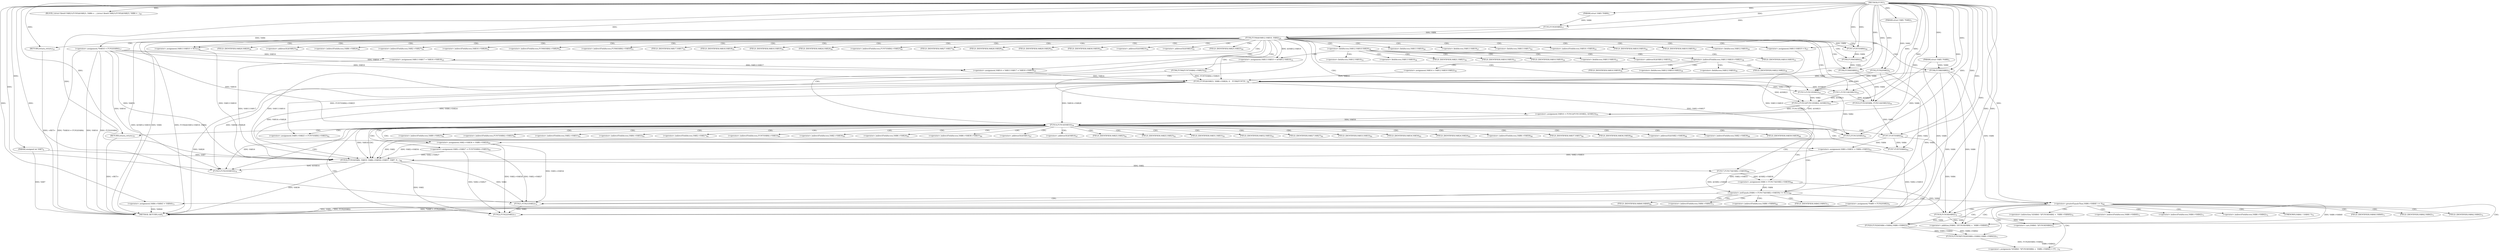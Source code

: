 digraph "FUN1" {  
"8" [label = <(METHOD,FUN1)<SUB>1</SUB>> ]
"227" [label = <(METHOD_RETURN,void)<SUB>1</SUB>> ]
"9" [label = <(PARAM,struct VAR1 *VAR2)<SUB>1</SUB>> ]
"10" [label = <(PARAM,struct VAR3 *VAR4)<SUB>1</SUB>> ]
"11" [label = <(PARAM,struct VAR5 *VAR6)<SUB>1</SUB>> ]
"12" [label = <(PARAM,unsigned int VAR7)<SUB>2</SUB>> ]
"15" [label = <(&lt;operator&gt;.assignment,*VAR9 = FUN2(VAR2))<SUB>4</SUB>> ]
"23" [label = <(&lt;operator&gt;.assignment,*VAR16 = FUN3(VAR4))<SUB>17</SUB>> ]
"36" [label = <(&lt;operator&gt;.assignment,VAR14 = VAR13.VAR17 = VAR16-&gt;VAR18)<SUB>25</SUB>> ]
"45" [label = <(&lt;operator&gt;.assignment,VAR13.VAR10 = NULL)<SUB>26</SUB>> ]
"50" [label = <(&lt;operator&gt;.assignment,VAR13.VAR19 = 0)<SUB>27</SUB>> ]
"84" [label = <(BLOCK,{
		struct flowi4 VAR23;

		FUN5(&amp;VAR23, VAR6-&gt;...,{
		struct flowi4 VAR23;

		FUN5(&amp;VAR23, VAR6-&gt;...)<SUB>45</SUB>> ]
"133" [label = <(FUN15,FUN15(VAR2))<SUB>61</SUB>> ]
"135" [label = <(&lt;operator&gt;.assignment,VAR9-&gt;VAR25 = FUN7(VAR4)-&gt;VAR25)<SUB>62</SUB>> ]
"143" [label = <(&lt;operator&gt;.assignment,VAR2-&gt;VAR31 = VAR4-&gt;VAR32)<SUB>63</SUB>> ]
"150" [label = <(&lt;operator&gt;.assignment,VAR2-&gt;VAR27 = FUN7(VAR4)-&gt;VAR33)<SUB>64</SUB>> ]
"158" [label = <(&lt;operator&gt;.assignment,VAR2-&gt;VAR34 = VAR6-&gt;VAR24)<SUB>65</SUB>> ]
"165" [label = <(FUN16,FUN16(VAR2, VAR35, VAR6-&gt;VAR36-&gt;VAR37, VAR7, 0,...)<SUB>66</SUB>> ]
"223" [label = <(FUN22,FUN22(VAR2))<SUB>77</SUB>> ]
"225" [label = <(FUN23,FUN23(VAR16))<SUB>79</SUB>> ]
"28" [label = <(FUN4,FUN4(&amp;VAR12.VAR10, VAR4))<SUB>20</SUB>> ]
"86" [label = <(FUN5,FUN5(&amp;VAR23, VAR6-&gt;VAR24, 0,
				   FUN6(FUN7(V...)<SUB>48</SUB>> ]
"116" [label = <(FUN10,FUN10(VAR4, FUN11(&amp;VAR23)))<SUB>54</SUB>> ]
"121" [label = <(&lt;operator&gt;.assignment,VAR16 = FUN12(FUN13(VAR2), &amp;VAR23))<SUB>55</SUB>> ]
"181" [label = <(&lt;operator&gt;.notEquals,(VAR4 = FUN17(&amp;VAR2-&gt;VAR39)) != NULL)<SUB>68</SUB>> ]
"17" [label = <(FUN2,FUN2(VAR2))<SUB>4</SUB>> ]
"25" [label = <(FUN3,FUN3(VAR4))<SUB>17</SUB>> ]
"35" [label = <(RETURN,return;,return;)<SUB>23</SUB>> ]
"38" [label = <(&lt;operator&gt;.assignment,VAR13.VAR17 = VAR16-&gt;VAR18)<SUB>25</SUB>> ]
"62" [label = <(&lt;operator&gt;.assignment,VAR13.VAR10 = &amp;VAR12.VAR10)<SUB>33</SUB>> ]
"129" [label = <(FUN14,FUN14(VAR16))<SUB>56</SUB>> ]
"216" [label = <(&lt;operator&gt;.assignment,VAR4-&gt;VAR43 = VAR44)<SUB>73</SUB>> ]
"221" [label = <(FUN21,FUN21(VAR2))<SUB>74</SUB>> ]
"93" [label = <(FUN6,FUN6(FUN7(VAR4)-&gt;VAR25))<SUB>49</SUB>> ]
"102" [label = <(FUN8,FUN8(VAR6))<SUB>51</SUB>> ]
"118" [label = <(FUN11,FUN11(&amp;VAR23))<SUB>54</SUB>> ]
"123" [label = <(FUN12,FUN12(FUN13(VAR2), &amp;VAR23))<SUB>55</SUB>> ]
"132" [label = <(RETURN,return;,return;)<SUB>57</SUB>> ]
"140" [label = <(FUN7,FUN7(VAR4))<SUB>62</SUB>> ]
"155" [label = <(FUN7,FUN7(VAR4))<SUB>64</SUB>> ]
"182" [label = <(&lt;operator&gt;.assignment,VAR4 = FUN17(&amp;VAR2-&gt;VAR39))<SUB>68</SUB>> ]
"192" [label = <(&lt;operator&gt;.greaterEqualsThan,VAR6-&gt;VAR40 &gt;= 0)<SUB>69</SUB>> ]
"77" [label = <(&lt;operator&gt;.assignment,VAR14 = VAR12.VAR10.VAR22)<SUB>38</SUB>> ]
"109" [label = <(FUN9,FUN9(VAR4))<SUB>53</SUB>> ]
"113" [label = <(FUN9,FUN9(VAR4))<SUB>53</SUB>> ]
"124" [label = <(FUN13,FUN13(VAR2))<SUB>55</SUB>> ]
"184" [label = <(FUN17,FUN17(&amp;VAR2-&gt;VAR39))<SUB>68</SUB>> ]
"198" [label = <(&lt;operator&gt;.assignment,*((VAR41 *)FUN18(VAR4) +
			  VAR6-&gt;VAR40) = FU...)<SUB>70</SUB>> ]
"95" [label = <(FUN7,FUN7(VAR4))<SUB>49</SUB>> ]
"208" [label = <(FUN19,FUN19(FUN20(VAR4-&gt;VAR42,
								VAR6-&gt;VAR42)))<SUB>71</SUB>> ]
"200" [label = <(&lt;operator&gt;.addition,(VAR41 *)FUN18(VAR4) +
			  VAR6-&gt;VAR40)<SUB>70</SUB>> ]
"209" [label = <(FUN20,FUN20(VAR4-&gt;VAR42,
								VAR6-&gt;VAR42))<SUB>71</SUB>> ]
"201" [label = <(&lt;operator&gt;.cast,(VAR41 *)FUN18(VAR4))<SUB>70</SUB>> ]
"203" [label = <(FUN18,FUN18(VAR4))<SUB>70</SUB>> ]
"46" [label = <(&lt;operator&gt;.fieldAccess,VAR13.VAR10)<SUB>26</SUB>> ]
"51" [label = <(&lt;operator&gt;.fieldAccess,VAR13.VAR19)<SUB>27</SUB>> ]
"56" [label = <(&lt;operator&gt;.fieldAccess,VAR12.VAR10.VAR20)<SUB>30</SUB>> ]
"136" [label = <(&lt;operator&gt;.indirectFieldAccess,VAR9-&gt;VAR25)<SUB>62</SUB>> ]
"139" [label = <(&lt;operator&gt;.indirectFieldAccess,FUN7(VAR4)-&gt;VAR25)<SUB>62</SUB>> ]
"144" [label = <(&lt;operator&gt;.indirectFieldAccess,VAR2-&gt;VAR31)<SUB>63</SUB>> ]
"147" [label = <(&lt;operator&gt;.indirectFieldAccess,VAR4-&gt;VAR32)<SUB>63</SUB>> ]
"151" [label = <(&lt;operator&gt;.indirectFieldAccess,VAR2-&gt;VAR27)<SUB>64</SUB>> ]
"154" [label = <(&lt;operator&gt;.indirectFieldAccess,FUN7(VAR4)-&gt;VAR33)<SUB>64</SUB>> ]
"159" [label = <(&lt;operator&gt;.indirectFieldAccess,VAR2-&gt;VAR34)<SUB>65</SUB>> ]
"162" [label = <(&lt;operator&gt;.indirectFieldAccess,VAR6-&gt;VAR24)<SUB>65</SUB>> ]
"168" [label = <(&lt;operator&gt;.indirectFieldAccess,VAR6-&gt;VAR36-&gt;VAR37)<SUB>66</SUB>> ]
"175" [label = <(&lt;operator&gt;.addressOf,&amp;VAR13)<SUB>67</SUB>> ]
"177" [label = <(&lt;operator&gt;.addressOf,&amp;VAR16)<SUB>67</SUB>> ]
"39" [label = <(&lt;operator&gt;.fieldAccess,VAR13.VAR17)<SUB>25</SUB>> ]
"42" [label = <(&lt;operator&gt;.indirectFieldAccess,VAR16-&gt;VAR18)<SUB>25</SUB>> ]
"48" [label = <(FIELD_IDENTIFIER,VAR10,VAR10)<SUB>26</SUB>> ]
"53" [label = <(FIELD_IDENTIFIER,VAR19,VAR19)<SUB>27</SUB>> ]
"57" [label = <(&lt;operator&gt;.fieldAccess,VAR12.VAR10)<SUB>30</SUB>> ]
"60" [label = <(FIELD_IDENTIFIER,VAR20,VAR20)<SUB>30</SUB>> ]
"87" [label = <(&lt;operator&gt;.addressOf,&amp;VAR23)<SUB>48</SUB>> ]
"89" [label = <(&lt;operator&gt;.indirectFieldAccess,VAR6-&gt;VAR24)<SUB>48</SUB>> ]
"99" [label = <(&lt;operator&gt;.indirectFieldAccess,VAR2-&gt;VAR27)<SUB>50</SUB>> ]
"105" [label = <(&lt;operator&gt;.indirectFieldAccess,VAR16-&gt;VAR28)<SUB>52</SUB>> ]
"108" [label = <(&lt;operator&gt;.indirectFieldAccess,FUN9(VAR4)-&gt;VAR29)<SUB>53</SUB>> ]
"112" [label = <(&lt;operator&gt;.indirectFieldAccess,FUN9(VAR4)-&gt;VAR30)<SUB>53</SUB>> ]
"138" [label = <(FIELD_IDENTIFIER,VAR25,VAR25)<SUB>62</SUB>> ]
"142" [label = <(FIELD_IDENTIFIER,VAR25,VAR25)<SUB>62</SUB>> ]
"146" [label = <(FIELD_IDENTIFIER,VAR31,VAR31)<SUB>63</SUB>> ]
"149" [label = <(FIELD_IDENTIFIER,VAR32,VAR32)<SUB>63</SUB>> ]
"153" [label = <(FIELD_IDENTIFIER,VAR27,VAR27)<SUB>64</SUB>> ]
"157" [label = <(FIELD_IDENTIFIER,VAR33,VAR33)<SUB>64</SUB>> ]
"161" [label = <(FIELD_IDENTIFIER,VAR34,VAR34)<SUB>65</SUB>> ]
"164" [label = <(FIELD_IDENTIFIER,VAR24,VAR24)<SUB>65</SUB>> ]
"169" [label = <(&lt;operator&gt;.indirectFieldAccess,VAR6-&gt;VAR36)<SUB>66</SUB>> ]
"172" [label = <(FIELD_IDENTIFIER,VAR37,VAR37)<SUB>66</SUB>> ]
"41" [label = <(FIELD_IDENTIFIER,VAR17,VAR17)<SUB>25</SUB>> ]
"44" [label = <(FIELD_IDENTIFIER,VAR18,VAR18)<SUB>25</SUB>> ]
"59" [label = <(FIELD_IDENTIFIER,VAR10,VAR10)<SUB>30</SUB>> ]
"63" [label = <(&lt;operator&gt;.fieldAccess,VAR13.VAR10)<SUB>33</SUB>> ]
"66" [label = <(&lt;operator&gt;.addressOf,&amp;VAR12.VAR10)<SUB>33</SUB>> ]
"71" [label = <(&lt;operator&gt;.indirectFieldAccess,VAR13.VAR10-&gt;VAR21)<SUB>36</SUB>> ]
"91" [label = <(FIELD_IDENTIFIER,VAR24,VAR24)<SUB>48</SUB>> ]
"94" [label = <(&lt;operator&gt;.indirectFieldAccess,FUN7(VAR4)-&gt;VAR25)<SUB>49</SUB>> ]
"101" [label = <(FIELD_IDENTIFIER,VAR27,VAR27)<SUB>50</SUB>> ]
"107" [label = <(FIELD_IDENTIFIER,VAR28,VAR28)<SUB>52</SUB>> ]
"111" [label = <(FIELD_IDENTIFIER,VAR29,VAR29)<SUB>53</SUB>> ]
"115" [label = <(FIELD_IDENTIFIER,VAR30,VAR30)<SUB>53</SUB>> ]
"119" [label = <(&lt;operator&gt;.addressOf,&amp;VAR23)<SUB>54</SUB>> ]
"126" [label = <(&lt;operator&gt;.addressOf,&amp;VAR23)<SUB>55</SUB>> ]
"171" [label = <(FIELD_IDENTIFIER,VAR36,VAR36)<SUB>66</SUB>> ]
"217" [label = <(&lt;operator&gt;.indirectFieldAccess,VAR4-&gt;VAR43)<SUB>73</SUB>> ]
"65" [label = <(FIELD_IDENTIFIER,VAR10,VAR10)<SUB>33</SUB>> ]
"67" [label = <(&lt;operator&gt;.fieldAccess,VAR12.VAR10)<SUB>33</SUB>> ]
"72" [label = <(&lt;operator&gt;.fieldAccess,VAR13.VAR10)<SUB>36</SUB>> ]
"75" [label = <(FIELD_IDENTIFIER,VAR21,VAR21)<SUB>36</SUB>> ]
"97" [label = <(FIELD_IDENTIFIER,VAR25,VAR25)<SUB>49</SUB>> ]
"185" [label = <(&lt;operator&gt;.addressOf,&amp;VAR2-&gt;VAR39)<SUB>68</SUB>> ]
"193" [label = <(&lt;operator&gt;.indirectFieldAccess,VAR6-&gt;VAR40)<SUB>69</SUB>> ]
"219" [label = <(FIELD_IDENTIFIER,VAR43,VAR43)<SUB>73</SUB>> ]
"69" [label = <(FIELD_IDENTIFIER,VAR10,VAR10)<SUB>33</SUB>> ]
"74" [label = <(FIELD_IDENTIFIER,VAR10,VAR10)<SUB>36</SUB>> ]
"79" [label = <(&lt;operator&gt;.fieldAccess,VAR12.VAR10.VAR22)<SUB>38</SUB>> ]
"186" [label = <(&lt;operator&gt;.indirectFieldAccess,VAR2-&gt;VAR39)<SUB>68</SUB>> ]
"195" [label = <(FIELD_IDENTIFIER,VAR40,VAR40)<SUB>69</SUB>> ]
"199" [label = <(&lt;operator&gt;.indirection,*((VAR41 *)FUN18(VAR4) +
			  VAR6-&gt;VAR40))<SUB>70</SUB>> ]
"80" [label = <(&lt;operator&gt;.fieldAccess,VAR12.VAR10)<SUB>38</SUB>> ]
"83" [label = <(FIELD_IDENTIFIER,VAR22,VAR22)<SUB>38</SUB>> ]
"188" [label = <(FIELD_IDENTIFIER,VAR39,VAR39)<SUB>68</SUB>> ]
"82" [label = <(FIELD_IDENTIFIER,VAR10,VAR10)<SUB>38</SUB>> ]
"205" [label = <(&lt;operator&gt;.indirectFieldAccess,VAR6-&gt;VAR40)<SUB>71</SUB>> ]
"210" [label = <(&lt;operator&gt;.indirectFieldAccess,VAR4-&gt;VAR42)<SUB>71</SUB>> ]
"213" [label = <(&lt;operator&gt;.indirectFieldAccess,VAR6-&gt;VAR42)<SUB>72</SUB>> ]
"202" [label = <(UNKNOWN,VAR41 *,VAR41 *)<SUB>70</SUB>> ]
"207" [label = <(FIELD_IDENTIFIER,VAR40,VAR40)<SUB>71</SUB>> ]
"212" [label = <(FIELD_IDENTIFIER,VAR42,VAR42)<SUB>71</SUB>> ]
"215" [label = <(FIELD_IDENTIFIER,VAR42,VAR42)<SUB>72</SUB>> ]
  "35" -> "227"  [ label = "DDG: &lt;RET&gt;"] 
  "132" -> "227"  [ label = "DDG: &lt;RET&gt;"] 
  "11" -> "227"  [ label = "DDG: VAR6"] 
  "12" -> "227"  [ label = "DDG: VAR7"] 
  "15" -> "227"  [ label = "DDG: VAR9"] 
  "17" -> "227"  [ label = "DDG: VAR2"] 
  "15" -> "227"  [ label = "DDG: FUN2(VAR2)"] 
  "15" -> "227"  [ label = "DDG: *VAR9 = FUN2(VAR2)"] 
  "23" -> "227"  [ label = "DDG: VAR16"] 
  "23" -> "227"  [ label = "DDG: FUN3(VAR4)"] 
  "23" -> "227"  [ label = "DDG: *VAR16 = FUN3(VAR4)"] 
  "28" -> "227"  [ label = "DDG: &amp;VAR12.VAR10"] 
  "28" -> "227"  [ label = "DDG: VAR4"] 
  "28" -> "227"  [ label = "DDG: FUN4(&amp;VAR12.VAR10, VAR4)"] 
  "216" -> "227"  [ label = "DDG: VAR44"] 
  "86" -> "227"  [ label = "DDG: VAR26"] 
  "165" -> "227"  [ label = "DDG: VAR38"] 
  "8" -> "9"  [ label = "DDG: "] 
  "8" -> "10"  [ label = "DDG: "] 
  "8" -> "11"  [ label = "DDG: "] 
  "8" -> "12"  [ label = "DDG: "] 
  "17" -> "15"  [ label = "DDG: VAR2"] 
  "25" -> "23"  [ label = "DDG: VAR4"] 
  "38" -> "36"  [ label = "DDG: VAR13.VAR17"] 
  "23" -> "36"  [ label = "DDG: VAR16"] 
  "8" -> "45"  [ label = "DDG: "] 
  "8" -> "50"  [ label = "DDG: "] 
  "8" -> "84"  [ label = "DDG: "] 
  "93" -> "135"  [ label = "DDG: FUN7(VAR4)-&gt;VAR25"] 
  "140" -> "143"  [ label = "DDG: VAR4"] 
  "86" -> "158"  [ label = "DDG: VAR6-&gt;VAR24"] 
  "102" -> "158"  [ label = "DDG: VAR6"] 
  "123" -> "121"  [ label = "DDG: FUN13(VAR2)"] 
  "123" -> "121"  [ label = "DDG: &amp;VAR23"] 
  "86" -> "133"  [ label = "DDG: VAR2-&gt;VAR27"] 
  "124" -> "133"  [ label = "DDG: VAR2"] 
  "8" -> "133"  [ label = "DDG: "] 
  "133" -> "165"  [ label = "DDG: VAR2"] 
  "143" -> "165"  [ label = "DDG: VAR2-&gt;VAR31"] 
  "150" -> "165"  [ label = "DDG: VAR2-&gt;VAR27"] 
  "158" -> "165"  [ label = "DDG: VAR2-&gt;VAR34"] 
  "8" -> "165"  [ label = "DDG: "] 
  "12" -> "165"  [ label = "DDG: VAR7"] 
  "38" -> "165"  [ label = "DDG: VAR13.VAR17"] 
  "45" -> "165"  [ label = "DDG: VAR13.VAR10"] 
  "50" -> "165"  [ label = "DDG: VAR13.VAR19"] 
  "62" -> "165"  [ label = "DDG: VAR13.VAR10"] 
  "86" -> "165"  [ label = "DDG: VAR16-&gt;VAR28"] 
  "129" -> "165"  [ label = "DDG: VAR16"] 
  "23" -> "165"  [ label = "DDG: VAR16"] 
  "143" -> "223"  [ label = "DDG: VAR2-&gt;VAR31"] 
  "150" -> "223"  [ label = "DDG: VAR2-&gt;VAR27"] 
  "158" -> "223"  [ label = "DDG: VAR2-&gt;VAR34"] 
  "165" -> "223"  [ label = "DDG: VAR2"] 
  "221" -> "223"  [ label = "DDG: VAR2"] 
  "8" -> "223"  [ label = "DDG: "] 
  "86" -> "225"  [ label = "DDG: VAR16-&gt;VAR28"] 
  "129" -> "225"  [ label = "DDG: VAR16"] 
  "165" -> "225"  [ label = "DDG: &amp;VAR16"] 
  "8" -> "225"  [ label = "DDG: "] 
  "23" -> "225"  [ label = "DDG: VAR16"] 
  "9" -> "17"  [ label = "DDG: VAR2"] 
  "8" -> "17"  [ label = "DDG: "] 
  "10" -> "25"  [ label = "DDG: VAR4"] 
  "8" -> "25"  [ label = "DDG: "] 
  "25" -> "28"  [ label = "DDG: VAR4"] 
  "8" -> "28"  [ label = "DDG: "] 
  "8" -> "35"  [ label = "DDG: "] 
  "23" -> "38"  [ label = "DDG: VAR16"] 
  "28" -> "62"  [ label = "DDG: &amp;VAR12.VAR10"] 
  "8" -> "86"  [ label = "DDG: "] 
  "102" -> "86"  [ label = "DDG: VAR6"] 
  "93" -> "86"  [ label = "DDG: FUN7(VAR4)-&gt;VAR25"] 
  "17" -> "86"  [ label = "DDG: VAR2"] 
  "36" -> "86"  [ label = "DDG: VAR14"] 
  "77" -> "86"  [ label = "DDG: VAR14"] 
  "23" -> "86"  [ label = "DDG: VAR16"] 
  "113" -> "116"  [ label = "DDG: VAR4"] 
  "8" -> "116"  [ label = "DDG: "] 
  "118" -> "116"  [ label = "DDG: &amp;VAR23"] 
  "182" -> "181"  [ label = "DDG: VAR4"] 
  "184" -> "181"  [ label = "DDG: &amp;VAR2-&gt;VAR39"] 
  "8" -> "181"  [ label = "DDG: "] 
  "8" -> "216"  [ label = "DDG: "] 
  "11" -> "102"  [ label = "DDG: VAR6"] 
  "8" -> "102"  [ label = "DDG: "] 
  "86" -> "118"  [ label = "DDG: &amp;VAR23"] 
  "8" -> "118"  [ label = "DDG: "] 
  "124" -> "123"  [ label = "DDG: VAR2"] 
  "118" -> "123"  [ label = "DDG: &amp;VAR23"] 
  "8" -> "123"  [ label = "DDG: "] 
  "86" -> "123"  [ label = "DDG: &amp;VAR23"] 
  "86" -> "129"  [ label = "DDG: VAR16-&gt;VAR28"] 
  "121" -> "129"  [ label = "DDG: VAR16"] 
  "8" -> "129"  [ label = "DDG: "] 
  "23" -> "129"  [ label = "DDG: VAR16"] 
  "8" -> "132"  [ label = "DDG: "] 
  "116" -> "140"  [ label = "DDG: VAR4"] 
  "8" -> "140"  [ label = "DDG: "] 
  "140" -> "155"  [ label = "DDG: VAR4"] 
  "8" -> "155"  [ label = "DDG: "] 
  "184" -> "182"  [ label = "DDG: &amp;VAR2-&gt;VAR39"] 
  "143" -> "221"  [ label = "DDG: VAR2-&gt;VAR31"] 
  "150" -> "221"  [ label = "DDG: VAR2-&gt;VAR27"] 
  "158" -> "221"  [ label = "DDG: VAR2-&gt;VAR34"] 
  "165" -> "221"  [ label = "DDG: VAR2"] 
  "8" -> "221"  [ label = "DDG: "] 
  "95" -> "109"  [ label = "DDG: VAR4"] 
  "8" -> "109"  [ label = "DDG: "] 
  "109" -> "113"  [ label = "DDG: VAR4"] 
  "8" -> "113"  [ label = "DDG: "] 
  "17" -> "124"  [ label = "DDG: VAR2"] 
  "86" -> "124"  [ label = "DDG: VAR2-&gt;VAR27"] 
  "8" -> "124"  [ label = "DDG: "] 
  "165" -> "184"  [ label = "DDG: VAR2"] 
  "102" -> "192"  [ label = "DDG: VAR6"] 
  "8" -> "192"  [ label = "DDG: "] 
  "208" -> "198"  [ label = "DDG: FUN20(VAR4-&gt;VAR42,
								VAR6-&gt;VAR42)"] 
  "28" -> "95"  [ label = "DDG: VAR4"] 
  "8" -> "95"  [ label = "DDG: "] 
  "209" -> "208"  [ label = "DDG: VAR4-&gt;VAR42"] 
  "209" -> "208"  [ label = "DDG: VAR6-&gt;VAR42"] 
  "203" -> "200"  [ label = "DDG: VAR4"] 
  "102" -> "200"  [ label = "DDG: VAR6"] 
  "192" -> "200"  [ label = "DDG: VAR6-&gt;VAR40"] 
  "203" -> "209"  [ label = "DDG: VAR4"] 
  "102" -> "209"  [ label = "DDG: VAR6"] 
  "203" -> "201"  [ label = "DDG: VAR4"] 
  "182" -> "203"  [ label = "DDG: VAR4"] 
  "8" -> "203"  [ label = "DDG: "] 
  "140" -> "203"  [ label = "DDG: VAR4"] 
  "28" -> "107"  [ label = "CDG: "] 
  "28" -> "94"  [ label = "CDG: "] 
  "28" -> "115"  [ label = "CDG: "] 
  "28" -> "60"  [ label = "CDG: "] 
  "28" -> "42"  [ label = "CDG: "] 
  "28" -> "51"  [ label = "CDG: "] 
  "28" -> "57"  [ label = "CDG: "] 
  "28" -> "113"  [ label = "CDG: "] 
  "28" -> "102"  [ label = "CDG: "] 
  "28" -> "38"  [ label = "CDG: "] 
  "28" -> "56"  [ label = "CDG: "] 
  "28" -> "119"  [ label = "CDG: "] 
  "28" -> "121"  [ label = "CDG: "] 
  "28" -> "95"  [ label = "CDG: "] 
  "28" -> "50"  [ label = "CDG: "] 
  "28" -> "59"  [ label = "CDG: "] 
  "28" -> "87"  [ label = "CDG: "] 
  "28" -> "97"  [ label = "CDG: "] 
  "28" -> "91"  [ label = "CDG: "] 
  "28" -> "112"  [ label = "CDG: "] 
  "28" -> "129"  [ label = "CDG: "] 
  "28" -> "44"  [ label = "CDG: "] 
  "28" -> "35"  [ label = "CDG: "] 
  "28" -> "93"  [ label = "CDG: "] 
  "28" -> "101"  [ label = "CDG: "] 
  "28" -> "36"  [ label = "CDG: "] 
  "28" -> "118"  [ label = "CDG: "] 
  "28" -> "108"  [ label = "CDG: "] 
  "28" -> "111"  [ label = "CDG: "] 
  "28" -> "86"  [ label = "CDG: "] 
  "28" -> "48"  [ label = "CDG: "] 
  "28" -> "89"  [ label = "CDG: "] 
  "28" -> "116"  [ label = "CDG: "] 
  "28" -> "99"  [ label = "CDG: "] 
  "28" -> "46"  [ label = "CDG: "] 
  "28" -> "45"  [ label = "CDG: "] 
  "28" -> "123"  [ label = "CDG: "] 
  "28" -> "126"  [ label = "CDG: "] 
  "28" -> "105"  [ label = "CDG: "] 
  "28" -> "53"  [ label = "CDG: "] 
  "28" -> "41"  [ label = "CDG: "] 
  "28" -> "124"  [ label = "CDG: "] 
  "28" -> "109"  [ label = "CDG: "] 
  "28" -> "39"  [ label = "CDG: "] 
  "56" -> "75"  [ label = "CDG: "] 
  "56" -> "69"  [ label = "CDG: "] 
  "56" -> "67"  [ label = "CDG: "] 
  "56" -> "74"  [ label = "CDG: "] 
  "56" -> "66"  [ label = "CDG: "] 
  "56" -> "72"  [ label = "CDG: "] 
  "56" -> "65"  [ label = "CDG: "] 
  "56" -> "71"  [ label = "CDG: "] 
  "56" -> "63"  [ label = "CDG: "] 
  "56" -> "62"  [ label = "CDG: "] 
  "181" -> "192"  [ label = "CDG: "] 
  "181" -> "195"  [ label = "CDG: "] 
  "181" -> "221"  [ label = "CDG: "] 
  "181" -> "193"  [ label = "CDG: "] 
  "181" -> "217"  [ label = "CDG: "] 
  "181" -> "216"  [ label = "CDG: "] 
  "181" -> "219"  [ label = "CDG: "] 
  "129" -> "188"  [ label = "CDG: "] 
  "129" -> "136"  [ label = "CDG: "] 
  "129" -> "154"  [ label = "CDG: "] 
  "129" -> "146"  [ label = "CDG: "] 
  "129" -> "169"  [ label = "CDG: "] 
  "129" -> "161"  [ label = "CDG: "] 
  "129" -> "225"  [ label = "CDG: "] 
  "129" -> "149"  [ label = "CDG: "] 
  "129" -> "132"  [ label = "CDG: "] 
  "129" -> "150"  [ label = "CDG: "] 
  "129" -> "185"  [ label = "CDG: "] 
  "129" -> "151"  [ label = "CDG: "] 
  "129" -> "162"  [ label = "CDG: "] 
  "129" -> "153"  [ label = "CDG: "] 
  "129" -> "168"  [ label = "CDG: "] 
  "129" -> "144"  [ label = "CDG: "] 
  "129" -> "138"  [ label = "CDG: "] 
  "129" -> "181"  [ label = "CDG: "] 
  "129" -> "223"  [ label = "CDG: "] 
  "129" -> "184"  [ label = "CDG: "] 
  "129" -> "182"  [ label = "CDG: "] 
  "129" -> "164"  [ label = "CDG: "] 
  "129" -> "155"  [ label = "CDG: "] 
  "129" -> "186"  [ label = "CDG: "] 
  "129" -> "139"  [ label = "CDG: "] 
  "129" -> "158"  [ label = "CDG: "] 
  "129" -> "171"  [ label = "CDG: "] 
  "129" -> "142"  [ label = "CDG: "] 
  "129" -> "157"  [ label = "CDG: "] 
  "129" -> "159"  [ label = "CDG: "] 
  "129" -> "140"  [ label = "CDG: "] 
  "129" -> "143"  [ label = "CDG: "] 
  "129" -> "177"  [ label = "CDG: "] 
  "129" -> "165"  [ label = "CDG: "] 
  "129" -> "147"  [ label = "CDG: "] 
  "129" -> "135"  [ label = "CDG: "] 
  "129" -> "175"  [ label = "CDG: "] 
  "129" -> "133"  [ label = "CDG: "] 
  "129" -> "172"  [ label = "CDG: "] 
  "71" -> "77"  [ label = "CDG: "] 
  "71" -> "79"  [ label = "CDG: "] 
  "71" -> "80"  [ label = "CDG: "] 
  "71" -> "82"  [ label = "CDG: "] 
  "71" -> "83"  [ label = "CDG: "] 
  "192" -> "215"  [ label = "CDG: "] 
  "192" -> "209"  [ label = "CDG: "] 
  "192" -> "198"  [ label = "CDG: "] 
  "192" -> "213"  [ label = "CDG: "] 
  "192" -> "208"  [ label = "CDG: "] 
  "192" -> "207"  [ label = "CDG: "] 
  "192" -> "212"  [ label = "CDG: "] 
  "192" -> "202"  [ label = "CDG: "] 
  "192" -> "201"  [ label = "CDG: "] 
  "192" -> "205"  [ label = "CDG: "] 
  "192" -> "210"  [ label = "CDG: "] 
  "192" -> "200"  [ label = "CDG: "] 
  "192" -> "199"  [ label = "CDG: "] 
  "192" -> "203"  [ label = "CDG: "] 
}
